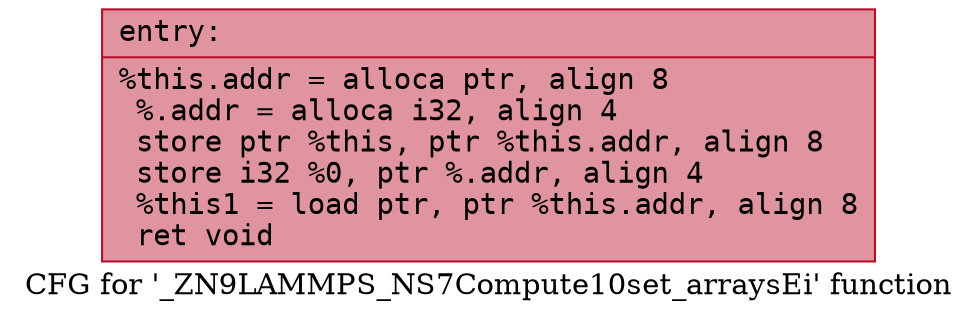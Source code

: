 digraph "CFG for '_ZN9LAMMPS_NS7Compute10set_arraysEi' function" {
	label="CFG for '_ZN9LAMMPS_NS7Compute10set_arraysEi' function";

	Node0x557a4d48f650 [shape=record,color="#b70d28ff", style=filled, fillcolor="#b70d2870" fontname="Courier",label="{entry:\l|  %this.addr = alloca ptr, align 8\l  %.addr = alloca i32, align 4\l  store ptr %this, ptr %this.addr, align 8\l  store i32 %0, ptr %.addr, align 4\l  %this1 = load ptr, ptr %this.addr, align 8\l  ret void\l}"];
}

